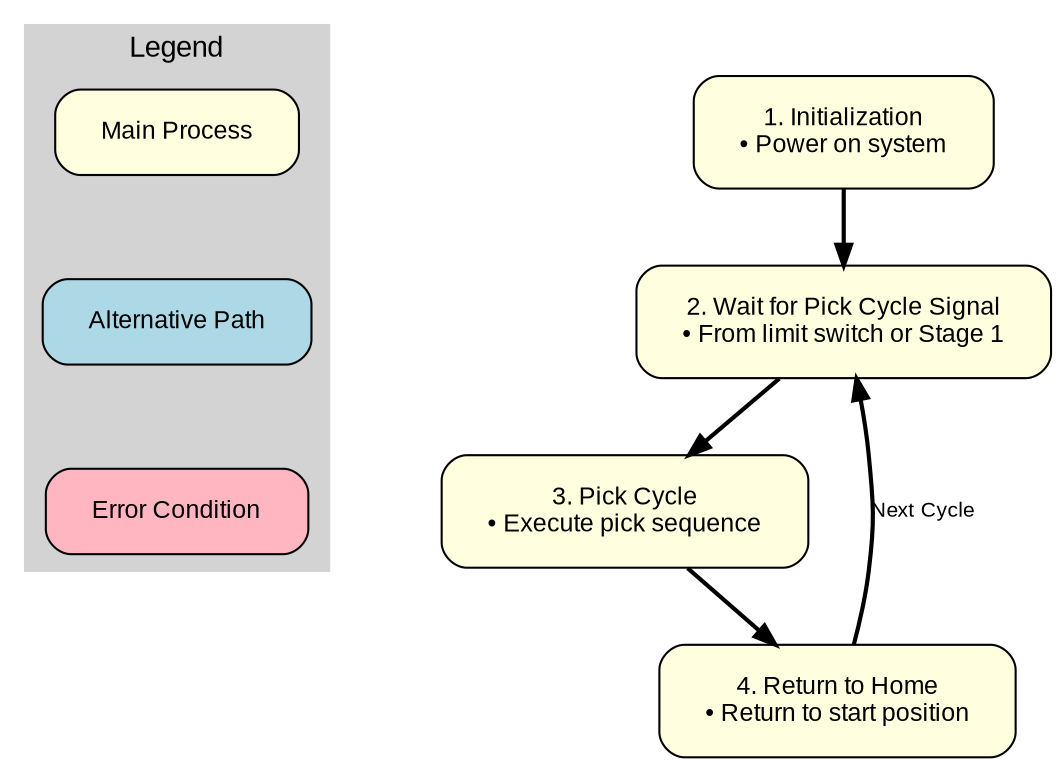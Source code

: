digraph "Transfer_Arm_Flow" {
    // Graph settings
    graph [fontname="Arial", ranksep=0.5, nodesep=0.8, splines=true];
    node [fontname="Arial", fontsize=12, style="filled,rounded", shape=box, margin="0.3,0.2"];
    edge [fontname="Arial", fontsize=10, penwidth=2];
    
    // Legend
    subgraph cluster_legend {
        label="Legend";
        style=filled;
        color=lightgrey;
        fontsize=14;
        
        legend_main [label="Main Process", fillcolor=lightyellow];
        legend_alt [label="Alternative Path", fillcolor=lightblue];
        legend_error [label="Error Condition", fillcolor=lightpink];
        
        legend_main -> legend_alt [style=invis];
        legend_alt -> legend_error [style=invis];
    }

    // Nodes
    start [label="1. Initialization\n• Power on system", fillcolor=lightyellow];
    
    wait_pickup [label="2. Wait for Pick Cycle Signal\n• From limit switch or Stage 1", fillcolor=lightyellow];
    
    position_pickup [label="3. Pick Cycle\n• Execute pick sequence", fillcolor=lightyellow];
    
    return_home [label="4. Return to Home\n• Return to start position", fillcolor=lightyellow];
    
    // Edges
    start -> wait_pickup;
    wait_pickup -> position_pickup;
    position_pickup -> return_home;
    return_home -> wait_pickup [label="Next Cycle"];
} 